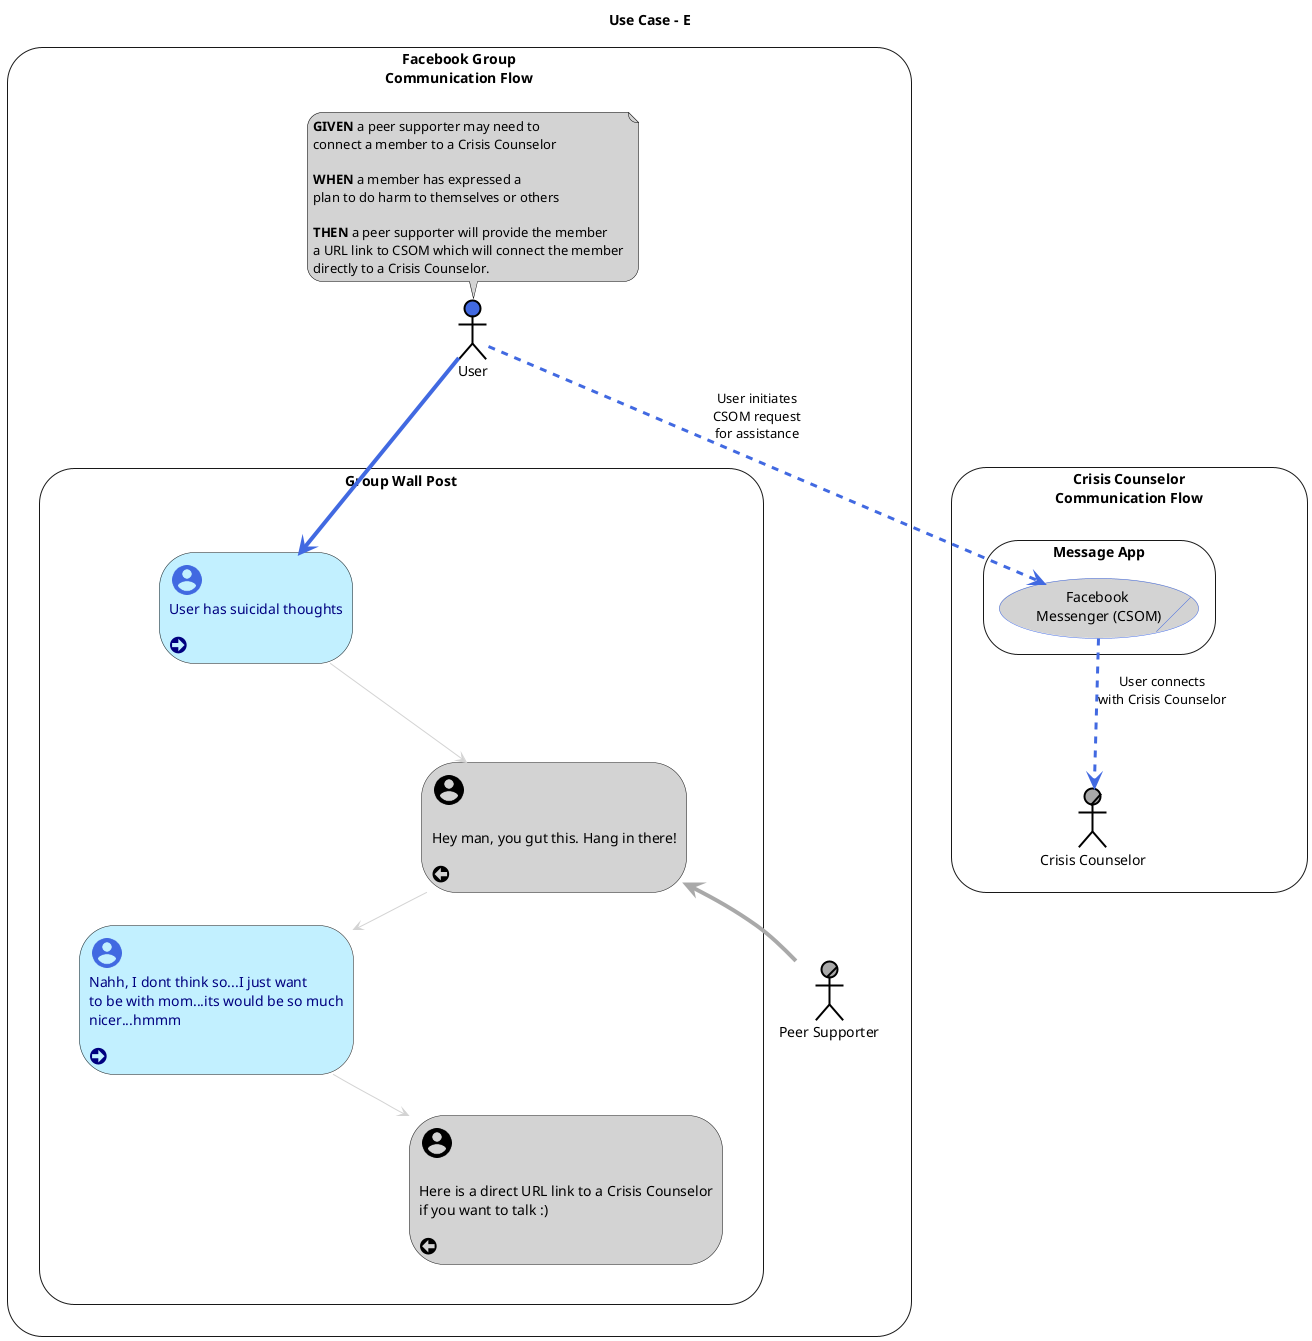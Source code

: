 'Diagram UI : https://www.planttext.com/
'Coding Documentation : https://plantuml.com/use-case-diagram#d50d8f9219a41435
@startuml

!include <material/account_circle.puml>
' skinparam maxMessageSize 60
skinparam roundcorner 30
hide header
hide stereotype
' skinparam linetype polyline
' skinparam linetype ortho
' left to right direction
skinparam note {
  borderColor black
}

skinparam rectangle {
  roundCorner 70
  Shadowing false
  borderColor<<diagbox>> white
  borderColor<<rescuer>> black
  BackgroundColor<<peerSup>> lightgrey
  fontcolor<<peerSup>> black
  BackgroundColor<<user>> application
  fontcolor<<user>> navy
  fontStyle<<user>> segoeui
}

skinparam usecase {
 BackgroundColor<<csom>> lightgrey
 borderColor<<csom>> royalblue

}

skinparam ranksep 10
skinparam nodesep 100
title Use Case - E

' PARTICIPANTS
' actor :User: as user #RoyalBlue;line:black;line.bold;text:black

' 'GIVEN + WHEN + THEN
'  note right of user #LightGray
'    <b>GIVEN</b> a peer supporter may need to
'    connect a member to a Crisis Counselor

'    <b>WHEN</b> a member has expressed a
'    plan to do harm to themselves or others

'    <b>THEN</b> a peer supporter will provide the member
'    a URL link to CSOM which will connect the member
'    directly to a Crisis Counselor.
'  end note

' actor/ :Peer Supporter: as ps #DarkGray;line:black;line.bold;text:black
'WORKFLOW

rectangle "Facebook Group\nCommunication Flow" as fbcommflow {

  actor :User: as user #RoyalBlue;line:black;line.bold;text:black

'GIVEN + WHEN + THEN
 note top of user #LightGray
   <b>GIVEN</b> a peer supporter may need to
   connect a member to a Crisis Counselor

   <b>WHEN</b> a member has expressed a
   plan to do harm to themselves or others

   <b>THEN</b> a peer supporter will provide the member
   a URL link to CSOM which will connect the member
   directly to a Crisis Counselor.
 end note


  actor/ :Peer Supporter: as ps #DarkGray;line:black;line.bold;text:black

  rectangle "Group Wall Post" as wallPost {
    rectangle " " as userdiagbox <<diagbox>> {
      rectangle userdiag1 <<user>> as "
          <color:RoyalBlue><size:0><$ma_account_circle*.75></size></color>
          User has suicidal thoughts

          <size:25><&arrow-circle-right></size>
          "

      rectangle userdiag2 <<user>> as "
          <color:RoyalBlue><size:0><$ma_account_circle*.75></size></color>
          Nahh, I dont think so...I just want
          to be with mom...its would be so much
          nicer...hmmm

          <size:25><&arrow-circle-right></size>
          "
    }

    rectangle " " as psdiagbox <<diagbox>> {
      rectangle psdiag1 <<peerSup>> as "
          <color:black><size:25><$ma_account_circle*.75></size></color>

          Hey man, you gut this. Hang in there!

          <size:25><&arrow-circle-left></size>
          "
      rectangle psdiag2 <<peerSup>> as "
          <color:black><size:25><$ma_account_circle*.75></size></color>

          Here is a direct URL link to a Crisis Counselor
          if you want to talk :)

          <size:25><&arrow-circle-left></size>
          "
    }

    ' usecase "Facebook Messenger" as fm
  }

  ' DIALOG STRUCTURE

  userdiag1 --[hidden]down-> userdiag2
  psdiag1 --[hidden]down-> psdiag2

  ' DIALOG FLOW
  userdiag1 -down-> psdiag1 #line:lightgrey
  psdiag1 -down--> userdiag2 #line:lightgrey
  userdiag2 -down-> psdiag2 #line:lightgrey
}

rectangle "Crisis Counselor\nCommunication Flow" as criscommflow {
  actor/ :Crisis Counselor: as cc #DarkGray;line:black;line.bold;text:black

  rectangle "Message App" as msgAppCsom {
    ' usecase/ "Facebook \nMessenger (CSOM)" as csom
    usecase/ "Facebook \nMessenger (CSOM)" as csom <<csom>>
  }
}

'INITIAL CONTACT
user -[#RoyalBlue,thickness=4]-> userdiag1

'AVAILABLE
ps -[#DarkGray,thickness=4]up-> psdiag1

'VERIFY CRISIS COUNSELOR AVAILABLE
' ps -up-> csom #red;line.bold;line:red;text:red : 1.3\n PS verify Crisis\n Counselor available
' csom --> cc #red;line.bold;line:red;text:red

'USER CONTACTS CRISIS COUNSELOR
user -[#RoyalBlue,dashed,thickness=3]-> csom :User initiates\nCSOM request\nfor assistance
csom -[#RoyalBlue,dashed,thickness=3]-> cc  :User connects\nwith Crisis Counselor

' criscommflow --[hidden]-> fbcommflow
fbcommflow -[hidden]up-> criscommflow
@enduml
